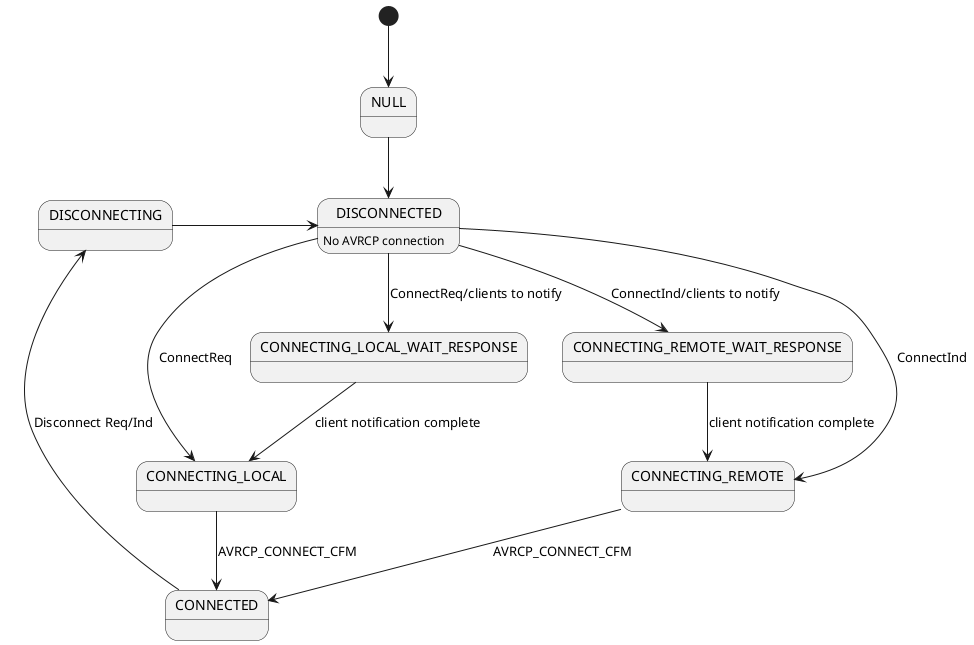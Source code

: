 @startuml


    [*] -down-> NULL
    NULL -down-> DISCONNECTED

    DISCONNECTED : No AVRCP connection
    DISCONNECTED -down-> CONNECTING_LOCAL : ConnectReq
    DISCONNECTED -down-> CONNECTING_LOCAL_WAIT_RESPONSE : ConnectReq/clients to notify
    DISCONNECTED -down-> CONNECTING_REMOTE_WAIT_RESPONSE : ConnectInd/clients to notify
    DISCONNECTED -down-> CONNECTING_REMOTE : ConnectInd

    CONNECTING_LOCAL_WAIT_RESPONSE -down-> CONNECTING_LOCAL : client notification complete
    CONNECTING_REMOTE_WAIT_RESPONSE -down-> CONNECTING_REMOTE : client notification complete

    CONNECTING_LOCAL -down-> CONNECTED : AVRCP_CONNECT_CFM
    CONNECTING_REMOTE -down-> CONNECTED : AVRCP_CONNECT_CFM

    CONNECTED -left-> DISCONNECTING : Disconnect Req/Ind

    DISCONNECTING -right-> DISCONNECTED

    @enduml
